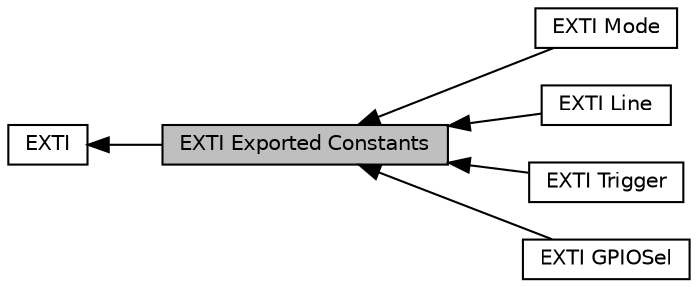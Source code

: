 digraph "EXTI Exported Constants"
{
  edge [fontname="Helvetica",fontsize="10",labelfontname="Helvetica",labelfontsize="10"];
  node [fontname="Helvetica",fontsize="10",shape=box];
  rankdir=LR;
  Node4 [label="EXTI Mode",height=0.2,width=0.4,color="black", fillcolor="white", style="filled",URL="$group__EXTI__Mode.html",tooltip=" "];
  Node1 [label="EXTI Exported Constants",height=0.2,width=0.4,color="black", fillcolor="grey75", style="filled", fontcolor="black",tooltip=" "];
  Node3 [label="EXTI Line",height=0.2,width=0.4,color="black", fillcolor="white", style="filled",URL="$group__EXTI__Line.html",tooltip=" "];
  Node5 [label="EXTI Trigger",height=0.2,width=0.4,color="black", fillcolor="white", style="filled",URL="$group__EXTI__Trigger.html",tooltip=" "];
  Node2 [label="EXTI",height=0.2,width=0.4,color="black", fillcolor="white", style="filled",URL="$group__EXTI.html",tooltip="EXTI HAL module driver."];
  Node6 [label="EXTI GPIOSel",height=0.2,width=0.4,color="black", fillcolor="white", style="filled",URL="$group__EXTI__GPIOSel.html",tooltip=" "];
  Node2->Node1 [shape=plaintext, dir="back", style="solid"];
  Node1->Node3 [shape=plaintext, dir="back", style="solid"];
  Node1->Node4 [shape=plaintext, dir="back", style="solid"];
  Node1->Node5 [shape=plaintext, dir="back", style="solid"];
  Node1->Node6 [shape=plaintext, dir="back", style="solid"];
}
